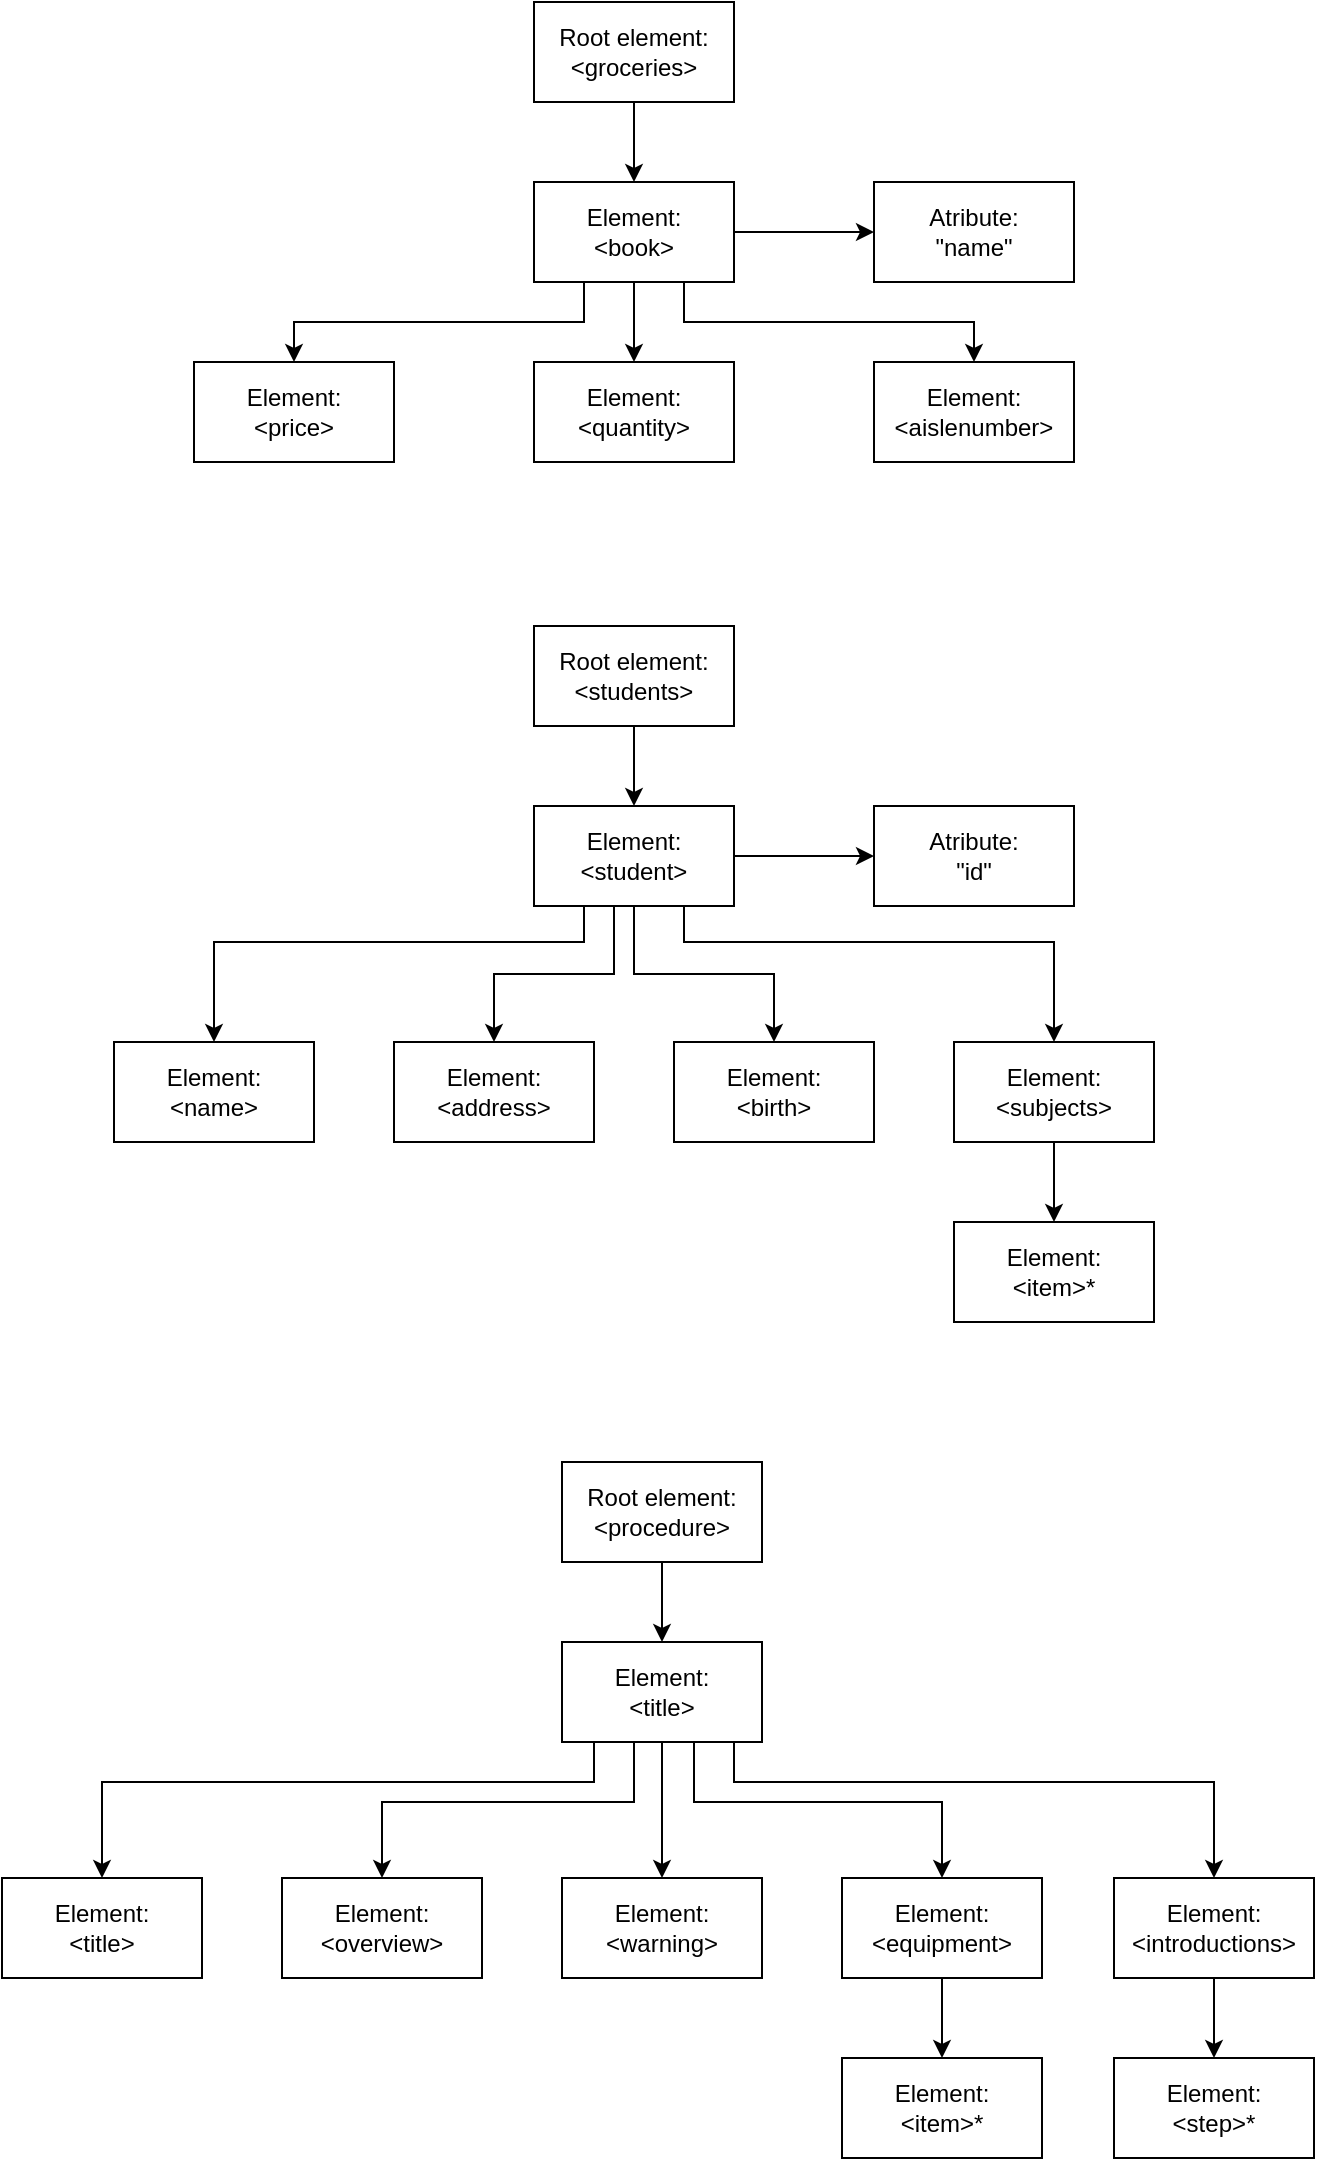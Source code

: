 <mxfile version="20.8.4"><diagram id="ZRZUZ6HeoEO0mfugJO4a" name="Página-1"><mxGraphModel dx="1461" dy="542" grid="1" gridSize="10" guides="1" tooltips="1" connect="1" arrows="1" fold="1" page="1" pageScale="1" pageWidth="827" pageHeight="1169" math="0" shadow="0"><root><mxCell id="0"/><mxCell id="1" parent="0"/><mxCell id="IXLGuzayXp6A46a9Fc3A-8" style="edgeStyle=orthogonalEdgeStyle;rounded=0;orthogonalLoop=1;jettySize=auto;html=1;entryX=0.5;entryY=0;entryDx=0;entryDy=0;" edge="1" parent="1" source="IXLGuzayXp6A46a9Fc3A-1" target="IXLGuzayXp6A46a9Fc3A-2"><mxGeometry relative="1" as="geometry"/></mxCell><mxCell id="IXLGuzayXp6A46a9Fc3A-1" value="Root element:&lt;br&gt;&amp;lt;groceries&amp;gt;" style="rounded=0;whiteSpace=wrap;html=1;" vertex="1" parent="1"><mxGeometry x="350" y="120" width="100" height="50" as="geometry"/></mxCell><mxCell id="IXLGuzayXp6A46a9Fc3A-9" style="edgeStyle=orthogonalEdgeStyle;rounded=0;orthogonalLoop=1;jettySize=auto;html=1;entryX=0;entryY=0.5;entryDx=0;entryDy=0;" edge="1" parent="1" source="IXLGuzayXp6A46a9Fc3A-2" target="IXLGuzayXp6A46a9Fc3A-3"><mxGeometry relative="1" as="geometry"/></mxCell><mxCell id="IXLGuzayXp6A46a9Fc3A-10" style="edgeStyle=orthogonalEdgeStyle;rounded=0;orthogonalLoop=1;jettySize=auto;html=1;entryX=0.5;entryY=0;entryDx=0;entryDy=0;" edge="1" parent="1" source="IXLGuzayXp6A46a9Fc3A-2" target="IXLGuzayXp6A46a9Fc3A-4"><mxGeometry relative="1" as="geometry"/></mxCell><mxCell id="IXLGuzayXp6A46a9Fc3A-11" style="edgeStyle=orthogonalEdgeStyle;rounded=0;orthogonalLoop=1;jettySize=auto;html=1;exitX=0.25;exitY=1;exitDx=0;exitDy=0;entryX=0.5;entryY=0;entryDx=0;entryDy=0;" edge="1" parent="1" source="IXLGuzayXp6A46a9Fc3A-2" target="IXLGuzayXp6A46a9Fc3A-6"><mxGeometry relative="1" as="geometry"/></mxCell><mxCell id="IXLGuzayXp6A46a9Fc3A-12" style="edgeStyle=orthogonalEdgeStyle;rounded=0;orthogonalLoop=1;jettySize=auto;html=1;exitX=0.75;exitY=1;exitDx=0;exitDy=0;entryX=0.5;entryY=0;entryDx=0;entryDy=0;" edge="1" parent="1" source="IXLGuzayXp6A46a9Fc3A-2" target="IXLGuzayXp6A46a9Fc3A-5"><mxGeometry relative="1" as="geometry"/></mxCell><mxCell id="IXLGuzayXp6A46a9Fc3A-2" value="Element:&lt;br&gt;&amp;lt;book&amp;gt;" style="rounded=0;whiteSpace=wrap;html=1;" vertex="1" parent="1"><mxGeometry x="350" y="210" width="100" height="50" as="geometry"/></mxCell><mxCell id="IXLGuzayXp6A46a9Fc3A-3" value="Atribute:&lt;br&gt;&quot;name&quot;" style="rounded=0;whiteSpace=wrap;html=1;" vertex="1" parent="1"><mxGeometry x="520" y="210" width="100" height="50" as="geometry"/></mxCell><mxCell id="IXLGuzayXp6A46a9Fc3A-4" value="Element:&lt;br&gt;&amp;lt;quantity&amp;gt;" style="rounded=0;whiteSpace=wrap;html=1;" vertex="1" parent="1"><mxGeometry x="350" y="300" width="100" height="50" as="geometry"/></mxCell><mxCell id="IXLGuzayXp6A46a9Fc3A-5" value="Element:&lt;br&gt;&amp;lt;aislenumber&amp;gt;" style="rounded=0;whiteSpace=wrap;html=1;" vertex="1" parent="1"><mxGeometry x="520" y="300" width="100" height="50" as="geometry"/></mxCell><mxCell id="IXLGuzayXp6A46a9Fc3A-6" value="Element:&lt;br&gt;&amp;lt;price&amp;gt;" style="rounded=0;whiteSpace=wrap;html=1;" vertex="1" parent="1"><mxGeometry x="180" y="300" width="100" height="50" as="geometry"/></mxCell><mxCell id="IXLGuzayXp6A46a9Fc3A-13" style="edgeStyle=orthogonalEdgeStyle;rounded=0;orthogonalLoop=1;jettySize=auto;html=1;entryX=0.5;entryY=0;entryDx=0;entryDy=0;" edge="1" parent="1" source="IXLGuzayXp6A46a9Fc3A-14" target="IXLGuzayXp6A46a9Fc3A-19"><mxGeometry relative="1" as="geometry"/></mxCell><mxCell id="IXLGuzayXp6A46a9Fc3A-14" value="Root element:&lt;br&gt;&amp;lt;students&amp;gt;" style="rounded=0;whiteSpace=wrap;html=1;" vertex="1" parent="1"><mxGeometry x="350" y="432" width="100" height="50" as="geometry"/></mxCell><mxCell id="IXLGuzayXp6A46a9Fc3A-15" style="edgeStyle=orthogonalEdgeStyle;rounded=0;orthogonalLoop=1;jettySize=auto;html=1;entryX=0;entryY=0.5;entryDx=0;entryDy=0;" edge="1" parent="1" source="IXLGuzayXp6A46a9Fc3A-19" target="IXLGuzayXp6A46a9Fc3A-20"><mxGeometry relative="1" as="geometry"/></mxCell><mxCell id="IXLGuzayXp6A46a9Fc3A-28" style="edgeStyle=orthogonalEdgeStyle;rounded=0;orthogonalLoop=1;jettySize=auto;html=1;exitX=0.25;exitY=1;exitDx=0;exitDy=0;entryX=0.5;entryY=0;entryDx=0;entryDy=0;" edge="1" parent="1" source="IXLGuzayXp6A46a9Fc3A-19" target="IXLGuzayXp6A46a9Fc3A-23"><mxGeometry relative="1" as="geometry"><Array as="points"><mxPoint x="375" y="590"/><mxPoint x="190" y="590"/></Array></mxGeometry></mxCell><mxCell id="IXLGuzayXp6A46a9Fc3A-29" style="edgeStyle=orthogonalEdgeStyle;rounded=0;orthogonalLoop=1;jettySize=auto;html=1;entryX=0.5;entryY=0;entryDx=0;entryDy=0;" edge="1" parent="1" source="IXLGuzayXp6A46a9Fc3A-19" target="IXLGuzayXp6A46a9Fc3A-21"><mxGeometry relative="1" as="geometry"><Array as="points"><mxPoint x="390" y="606"/><mxPoint x="330" y="606"/></Array></mxGeometry></mxCell><mxCell id="IXLGuzayXp6A46a9Fc3A-30" style="edgeStyle=orthogonalEdgeStyle;rounded=0;orthogonalLoop=1;jettySize=auto;html=1;entryX=0.5;entryY=0;entryDx=0;entryDy=0;" edge="1" parent="1" source="IXLGuzayXp6A46a9Fc3A-19" target="IXLGuzayXp6A46a9Fc3A-22"><mxGeometry relative="1" as="geometry"/></mxCell><mxCell id="IXLGuzayXp6A46a9Fc3A-31" style="edgeStyle=orthogonalEdgeStyle;rounded=0;orthogonalLoop=1;jettySize=auto;html=1;exitX=0.75;exitY=1;exitDx=0;exitDy=0;entryX=0.5;entryY=0;entryDx=0;entryDy=0;" edge="1" parent="1" source="IXLGuzayXp6A46a9Fc3A-19" target="IXLGuzayXp6A46a9Fc3A-24"><mxGeometry relative="1" as="geometry"><Array as="points"><mxPoint x="425" y="590"/><mxPoint x="610" y="590"/></Array></mxGeometry></mxCell><mxCell id="IXLGuzayXp6A46a9Fc3A-19" value="Element:&lt;br&gt;&amp;lt;student&amp;gt;" style="rounded=0;whiteSpace=wrap;html=1;" vertex="1" parent="1"><mxGeometry x="350" y="522" width="100" height="50" as="geometry"/></mxCell><mxCell id="IXLGuzayXp6A46a9Fc3A-20" value="Atribute:&lt;br&gt;&quot;id&quot;" style="rounded=0;whiteSpace=wrap;html=1;" vertex="1" parent="1"><mxGeometry x="520" y="522" width="100" height="50" as="geometry"/></mxCell><mxCell id="IXLGuzayXp6A46a9Fc3A-21" value="Element:&lt;br&gt;&amp;lt;address&amp;gt;" style="rounded=0;whiteSpace=wrap;html=1;" vertex="1" parent="1"><mxGeometry x="280" y="640" width="100" height="50" as="geometry"/></mxCell><mxCell id="IXLGuzayXp6A46a9Fc3A-22" value="Element:&lt;br&gt;&amp;lt;birth&amp;gt;" style="rounded=0;whiteSpace=wrap;html=1;" vertex="1" parent="1"><mxGeometry x="420" y="640" width="100" height="50" as="geometry"/></mxCell><mxCell id="IXLGuzayXp6A46a9Fc3A-23" value="Element:&lt;br&gt;&amp;lt;name&amp;gt;" style="rounded=0;whiteSpace=wrap;html=1;" vertex="1" parent="1"><mxGeometry x="140" y="640" width="100" height="50" as="geometry"/></mxCell><mxCell id="IXLGuzayXp6A46a9Fc3A-33" style="edgeStyle=orthogonalEdgeStyle;rounded=0;orthogonalLoop=1;jettySize=auto;html=1;entryX=0.5;entryY=0;entryDx=0;entryDy=0;" edge="1" parent="1" source="IXLGuzayXp6A46a9Fc3A-24" target="IXLGuzayXp6A46a9Fc3A-32"><mxGeometry relative="1" as="geometry"/></mxCell><mxCell id="IXLGuzayXp6A46a9Fc3A-24" value="Element:&lt;br&gt;&amp;lt;subjects&amp;gt;" style="rounded=0;whiteSpace=wrap;html=1;" vertex="1" parent="1"><mxGeometry x="560" y="640" width="100" height="50" as="geometry"/></mxCell><mxCell id="IXLGuzayXp6A46a9Fc3A-32" value="Element:&lt;br&gt;&amp;lt;item&amp;gt;*" style="rounded=0;whiteSpace=wrap;html=1;" vertex="1" parent="1"><mxGeometry x="560" y="730" width="100" height="50" as="geometry"/></mxCell><mxCell id="IXLGuzayXp6A46a9Fc3A-45" style="edgeStyle=orthogonalEdgeStyle;rounded=0;orthogonalLoop=1;jettySize=auto;html=1;entryX=0.5;entryY=0;entryDx=0;entryDy=0;" edge="1" parent="1" source="IXLGuzayXp6A46a9Fc3A-46" target="IXLGuzayXp6A46a9Fc3A-52"><mxGeometry relative="1" as="geometry"/></mxCell><mxCell id="IXLGuzayXp6A46a9Fc3A-46" value="Root element:&lt;br&gt;&amp;lt;procedure&amp;gt;" style="rounded=0;whiteSpace=wrap;html=1;" vertex="1" parent="1"><mxGeometry x="364" y="850" width="100" height="50" as="geometry"/></mxCell><mxCell id="IXLGuzayXp6A46a9Fc3A-60" style="edgeStyle=orthogonalEdgeStyle;rounded=0;orthogonalLoop=1;jettySize=auto;html=1;entryX=0.5;entryY=0;entryDx=0;entryDy=0;" edge="1" parent="1" source="IXLGuzayXp6A46a9Fc3A-52" target="IXLGuzayXp6A46a9Fc3A-55"><mxGeometry relative="1" as="geometry"/></mxCell><mxCell id="IXLGuzayXp6A46a9Fc3A-61" style="edgeStyle=orthogonalEdgeStyle;rounded=0;orthogonalLoop=1;jettySize=auto;html=1;entryX=0.5;entryY=0;entryDx=0;entryDy=0;" edge="1" parent="1" source="IXLGuzayXp6A46a9Fc3A-52" target="IXLGuzayXp6A46a9Fc3A-54"><mxGeometry relative="1" as="geometry"><Array as="points"><mxPoint x="400" y="1020"/><mxPoint x="274" y="1020"/></Array></mxGeometry></mxCell><mxCell id="IXLGuzayXp6A46a9Fc3A-65" style="edgeStyle=orthogonalEdgeStyle;rounded=0;orthogonalLoop=1;jettySize=auto;html=1;entryX=0.5;entryY=0;entryDx=0;entryDy=0;" edge="1" parent="1" source="IXLGuzayXp6A46a9Fc3A-52" target="IXLGuzayXp6A46a9Fc3A-58"><mxGeometry relative="1" as="geometry"><Array as="points"><mxPoint x="430" y="1020"/><mxPoint x="554" y="1020"/></Array></mxGeometry></mxCell><mxCell id="IXLGuzayXp6A46a9Fc3A-66" style="edgeStyle=orthogonalEdgeStyle;rounded=0;orthogonalLoop=1;jettySize=auto;html=1;exitX=0.75;exitY=1;exitDx=0;exitDy=0;entryX=0.5;entryY=0;entryDx=0;entryDy=0;" edge="1" parent="1" source="IXLGuzayXp6A46a9Fc3A-52" target="IXLGuzayXp6A46a9Fc3A-63"><mxGeometry relative="1" as="geometry"><Array as="points"><mxPoint x="450" y="990"/><mxPoint x="450" y="1010"/><mxPoint x="690" y="1010"/></Array></mxGeometry></mxCell><mxCell id="IXLGuzayXp6A46a9Fc3A-67" style="edgeStyle=orthogonalEdgeStyle;rounded=0;orthogonalLoop=1;jettySize=auto;html=1;exitX=0.25;exitY=1;exitDx=0;exitDy=0;entryX=0.5;entryY=0;entryDx=0;entryDy=0;" edge="1" parent="1" source="IXLGuzayXp6A46a9Fc3A-52" target="IXLGuzayXp6A46a9Fc3A-56"><mxGeometry relative="1" as="geometry"><Array as="points"><mxPoint x="380" y="990"/><mxPoint x="380" y="1010"/><mxPoint x="134" y="1010"/></Array></mxGeometry></mxCell><mxCell id="IXLGuzayXp6A46a9Fc3A-52" value="Element:&lt;br&gt;&amp;lt;title&amp;gt;" style="rounded=0;whiteSpace=wrap;html=1;" vertex="1" parent="1"><mxGeometry x="364" y="940" width="100" height="50" as="geometry"/></mxCell><mxCell id="IXLGuzayXp6A46a9Fc3A-54" value="Element:&lt;br&gt;&amp;lt;overview&amp;gt;" style="rounded=0;whiteSpace=wrap;html=1;" vertex="1" parent="1"><mxGeometry x="224" y="1058" width="100" height="50" as="geometry"/></mxCell><mxCell id="IXLGuzayXp6A46a9Fc3A-55" value="Element:&lt;br&gt;&amp;lt;warning&amp;gt;" style="rounded=0;whiteSpace=wrap;html=1;" vertex="1" parent="1"><mxGeometry x="364" y="1058" width="100" height="50" as="geometry"/></mxCell><mxCell id="IXLGuzayXp6A46a9Fc3A-56" value="Element:&lt;br&gt;&amp;lt;title&amp;gt;" style="rounded=0;whiteSpace=wrap;html=1;" vertex="1" parent="1"><mxGeometry x="84" y="1058" width="100" height="50" as="geometry"/></mxCell><mxCell id="IXLGuzayXp6A46a9Fc3A-57" style="edgeStyle=orthogonalEdgeStyle;rounded=0;orthogonalLoop=1;jettySize=auto;html=1;entryX=0.5;entryY=0;entryDx=0;entryDy=0;" edge="1" parent="1" source="IXLGuzayXp6A46a9Fc3A-58" target="IXLGuzayXp6A46a9Fc3A-59"><mxGeometry relative="1" as="geometry"/></mxCell><mxCell id="IXLGuzayXp6A46a9Fc3A-58" value="Element:&lt;br&gt;&amp;lt;equipment&amp;gt;" style="rounded=0;whiteSpace=wrap;html=1;" vertex="1" parent="1"><mxGeometry x="504" y="1058" width="100" height="50" as="geometry"/></mxCell><mxCell id="IXLGuzayXp6A46a9Fc3A-59" value="Element:&lt;br&gt;&amp;lt;item&amp;gt;*" style="rounded=0;whiteSpace=wrap;html=1;" vertex="1" parent="1"><mxGeometry x="504" y="1148" width="100" height="50" as="geometry"/></mxCell><mxCell id="IXLGuzayXp6A46a9Fc3A-62" style="edgeStyle=orthogonalEdgeStyle;rounded=0;orthogonalLoop=1;jettySize=auto;html=1;entryX=0.5;entryY=0;entryDx=0;entryDy=0;" edge="1" parent="1" source="IXLGuzayXp6A46a9Fc3A-63" target="IXLGuzayXp6A46a9Fc3A-64"><mxGeometry relative="1" as="geometry"/></mxCell><mxCell id="IXLGuzayXp6A46a9Fc3A-63" value="Element:&lt;br&gt;&amp;lt;introductions&amp;gt;" style="rounded=0;whiteSpace=wrap;html=1;" vertex="1" parent="1"><mxGeometry x="640" y="1058" width="100" height="50" as="geometry"/></mxCell><mxCell id="IXLGuzayXp6A46a9Fc3A-64" value="Element:&lt;br&gt;&amp;lt;step&amp;gt;*" style="rounded=0;whiteSpace=wrap;html=1;" vertex="1" parent="1"><mxGeometry x="640" y="1148" width="100" height="50" as="geometry"/></mxCell></root></mxGraphModel></diagram></mxfile>